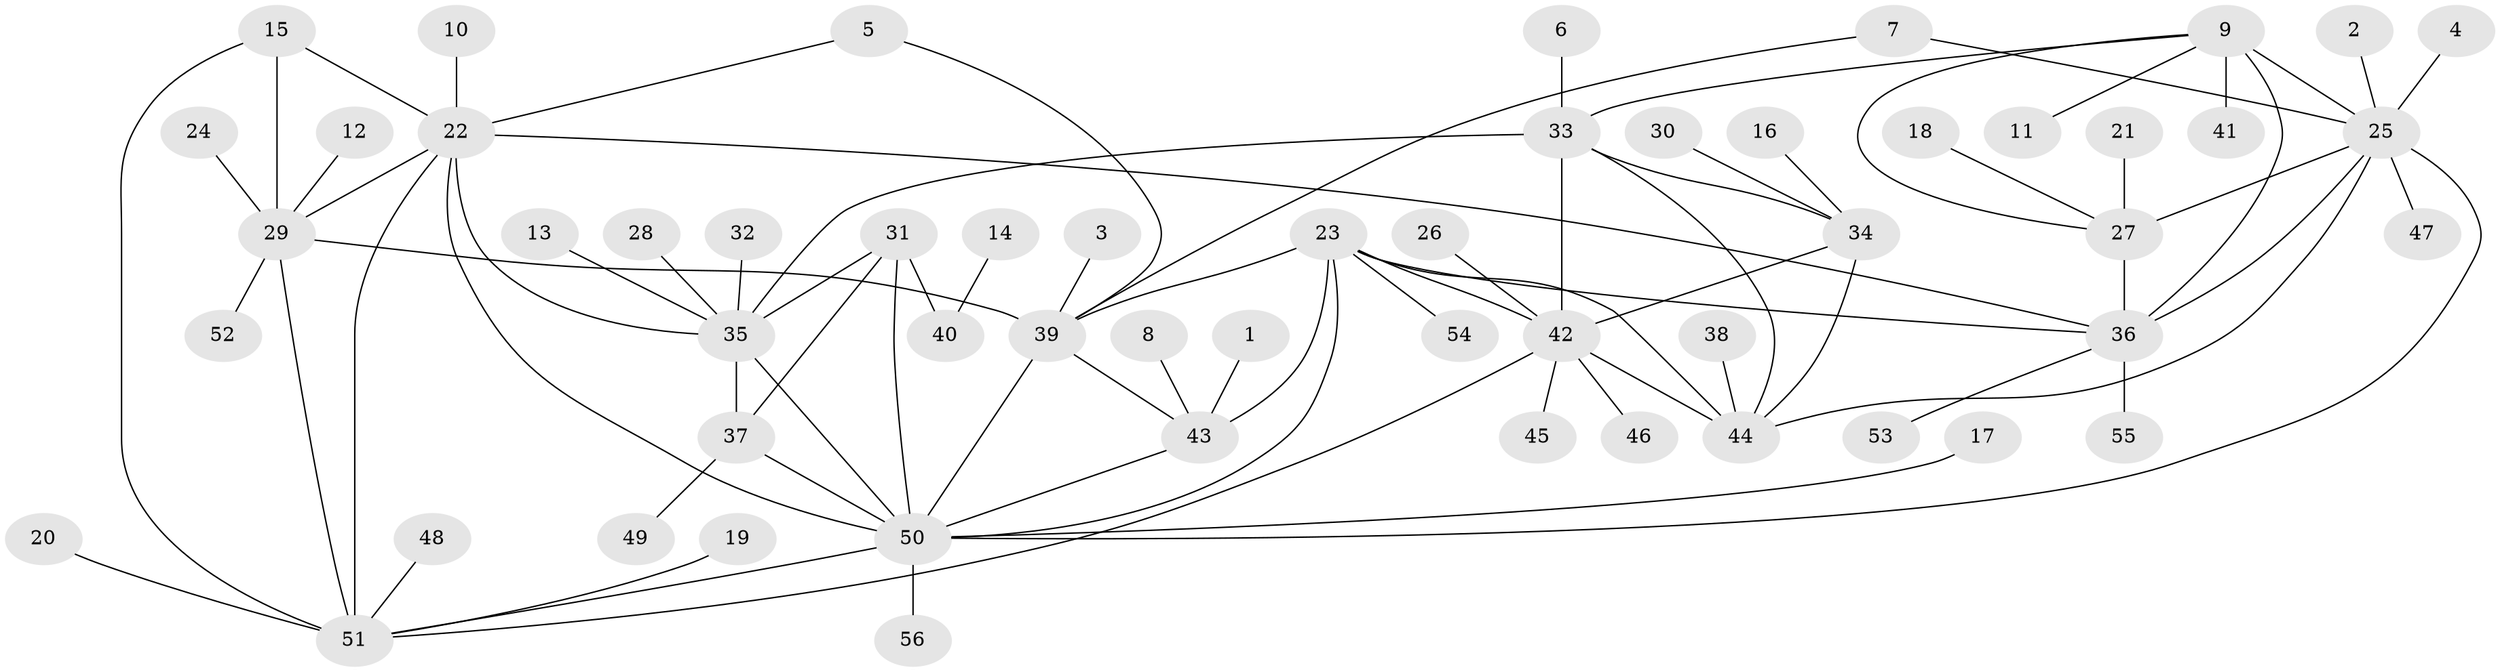 // original degree distribution, {8: 0.044642857142857144, 5: 0.026785714285714284, 9: 0.0625, 10: 0.026785714285714284, 6: 0.017857142857142856, 7: 0.03571428571428571, 4: 0.03571428571428571, 1: 0.5714285714285714, 3: 0.017857142857142856, 2: 0.16071428571428573}
// Generated by graph-tools (version 1.1) at 2025/26/03/09/25 03:26:47]
// undirected, 56 vertices, 82 edges
graph export_dot {
graph [start="1"]
  node [color=gray90,style=filled];
  1;
  2;
  3;
  4;
  5;
  6;
  7;
  8;
  9;
  10;
  11;
  12;
  13;
  14;
  15;
  16;
  17;
  18;
  19;
  20;
  21;
  22;
  23;
  24;
  25;
  26;
  27;
  28;
  29;
  30;
  31;
  32;
  33;
  34;
  35;
  36;
  37;
  38;
  39;
  40;
  41;
  42;
  43;
  44;
  45;
  46;
  47;
  48;
  49;
  50;
  51;
  52;
  53;
  54;
  55;
  56;
  1 -- 43 [weight=1.0];
  2 -- 25 [weight=1.0];
  3 -- 39 [weight=1.0];
  4 -- 25 [weight=1.0];
  5 -- 22 [weight=1.0];
  5 -- 39 [weight=1.0];
  6 -- 33 [weight=1.0];
  7 -- 25 [weight=1.0];
  7 -- 39 [weight=1.0];
  8 -- 43 [weight=1.0];
  9 -- 11 [weight=1.0];
  9 -- 25 [weight=2.0];
  9 -- 27 [weight=1.0];
  9 -- 33 [weight=1.0];
  9 -- 36 [weight=1.0];
  9 -- 41 [weight=1.0];
  10 -- 22 [weight=1.0];
  12 -- 29 [weight=1.0];
  13 -- 35 [weight=1.0];
  14 -- 40 [weight=1.0];
  15 -- 22 [weight=1.0];
  15 -- 29 [weight=2.0];
  15 -- 51 [weight=1.0];
  16 -- 34 [weight=1.0];
  17 -- 50 [weight=1.0];
  18 -- 27 [weight=1.0];
  19 -- 51 [weight=1.0];
  20 -- 51 [weight=1.0];
  21 -- 27 [weight=1.0];
  22 -- 29 [weight=2.0];
  22 -- 35 [weight=1.0];
  22 -- 36 [weight=1.0];
  22 -- 50 [weight=1.0];
  22 -- 51 [weight=1.0];
  23 -- 36 [weight=1.0];
  23 -- 39 [weight=2.0];
  23 -- 42 [weight=1.0];
  23 -- 43 [weight=2.0];
  23 -- 44 [weight=1.0];
  23 -- 50 [weight=2.0];
  23 -- 54 [weight=1.0];
  24 -- 29 [weight=1.0];
  25 -- 27 [weight=2.0];
  25 -- 36 [weight=2.0];
  25 -- 44 [weight=1.0];
  25 -- 47 [weight=1.0];
  25 -- 50 [weight=1.0];
  26 -- 42 [weight=1.0];
  27 -- 36 [weight=1.0];
  28 -- 35 [weight=1.0];
  29 -- 39 [weight=1.0];
  29 -- 51 [weight=2.0];
  29 -- 52 [weight=1.0];
  30 -- 34 [weight=1.0];
  31 -- 35 [weight=2.0];
  31 -- 37 [weight=2.0];
  31 -- 40 [weight=1.0];
  31 -- 50 [weight=2.0];
  32 -- 35 [weight=1.0];
  33 -- 34 [weight=1.0];
  33 -- 35 [weight=1.0];
  33 -- 42 [weight=3.0];
  33 -- 44 [weight=2.0];
  34 -- 42 [weight=2.0];
  34 -- 44 [weight=1.0];
  35 -- 37 [weight=1.0];
  35 -- 50 [weight=1.0];
  36 -- 53 [weight=1.0];
  36 -- 55 [weight=1.0];
  37 -- 49 [weight=1.0];
  37 -- 50 [weight=1.0];
  38 -- 44 [weight=1.0];
  39 -- 43 [weight=1.0];
  39 -- 50 [weight=1.0];
  42 -- 44 [weight=2.0];
  42 -- 45 [weight=1.0];
  42 -- 46 [weight=1.0];
  42 -- 51 [weight=1.0];
  43 -- 50 [weight=1.0];
  48 -- 51 [weight=1.0];
  50 -- 51 [weight=1.0];
  50 -- 56 [weight=1.0];
}
